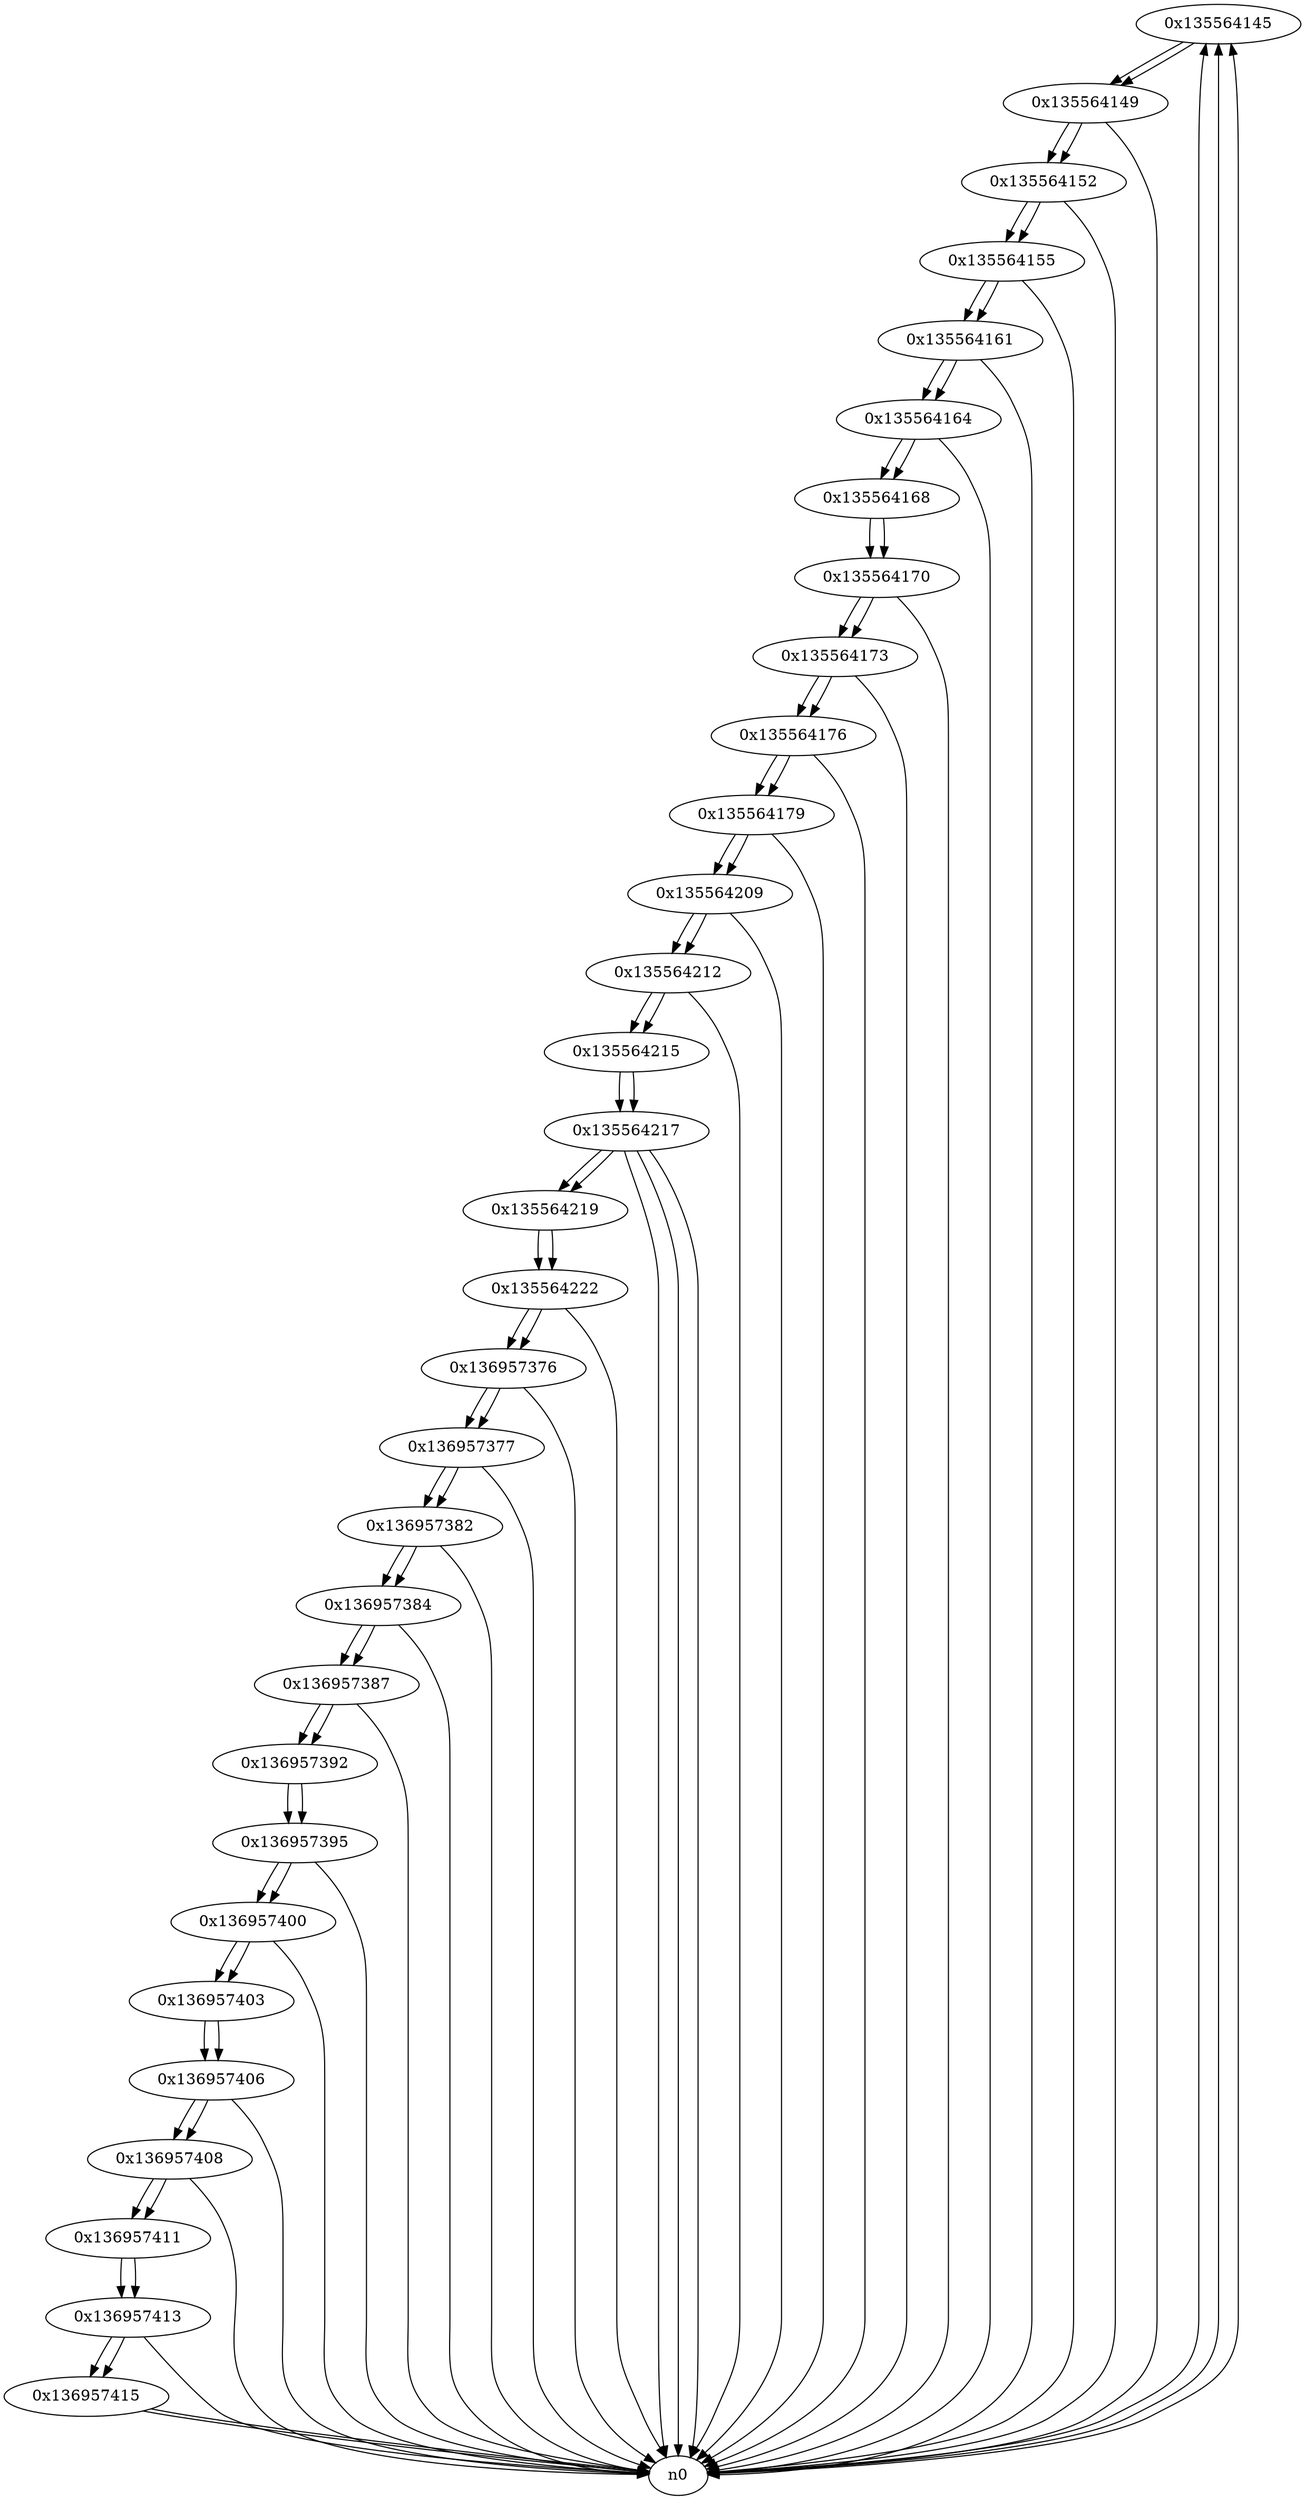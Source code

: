 digraph G{
/* nodes */
  n1 [label="0x135564145"]
  n2 [label="0x135564149"]
  n3 [label="0x135564152"]
  n4 [label="0x135564155"]
  n5 [label="0x135564161"]
  n6 [label="0x135564164"]
  n7 [label="0x135564168"]
  n8 [label="0x135564170"]
  n9 [label="0x135564173"]
  n10 [label="0x135564176"]
  n11 [label="0x135564179"]
  n12 [label="0x135564209"]
  n13 [label="0x135564212"]
  n14 [label="0x135564215"]
  n15 [label="0x135564217"]
  n16 [label="0x135564219"]
  n17 [label="0x135564222"]
  n18 [label="0x136957376"]
  n19 [label="0x136957377"]
  n20 [label="0x136957382"]
  n21 [label="0x136957384"]
  n22 [label="0x136957387"]
  n23 [label="0x136957392"]
  n24 [label="0x136957395"]
  n25 [label="0x136957400"]
  n26 [label="0x136957403"]
  n27 [label="0x136957406"]
  n28 [label="0x136957408"]
  n29 [label="0x136957411"]
  n30 [label="0x136957413"]
  n31 [label="0x136957415"]
/* edges */
n1 -> n2;
n0 -> n1;
n0 -> n1;
n0 -> n1;
n2 -> n3;
n2 -> n0;
n1 -> n2;
n3 -> n4;
n3 -> n0;
n2 -> n3;
n4 -> n5;
n4 -> n0;
n3 -> n4;
n5 -> n6;
n5 -> n0;
n4 -> n5;
n6 -> n7;
n6 -> n0;
n5 -> n6;
n7 -> n8;
n6 -> n7;
n8 -> n9;
n8 -> n0;
n7 -> n8;
n9 -> n10;
n9 -> n0;
n8 -> n9;
n10 -> n11;
n10 -> n0;
n9 -> n10;
n11 -> n12;
n11 -> n0;
n10 -> n11;
n12 -> n13;
n12 -> n0;
n11 -> n12;
n13 -> n14;
n13 -> n0;
n12 -> n13;
n14 -> n15;
n13 -> n14;
n15 -> n16;
n15 -> n0;
n15 -> n0;
n15 -> n0;
n14 -> n15;
n16 -> n17;
n15 -> n16;
n17 -> n18;
n17 -> n0;
n16 -> n17;
n18 -> n19;
n18 -> n0;
n17 -> n18;
n19 -> n20;
n19 -> n0;
n18 -> n19;
n20 -> n21;
n20 -> n0;
n19 -> n20;
n21 -> n22;
n21 -> n0;
n20 -> n21;
n22 -> n23;
n22 -> n0;
n21 -> n22;
n23 -> n24;
n22 -> n23;
n24 -> n25;
n24 -> n0;
n23 -> n24;
n25 -> n26;
n25 -> n0;
n24 -> n25;
n26 -> n27;
n25 -> n26;
n27 -> n28;
n27 -> n0;
n26 -> n27;
n28 -> n29;
n28 -> n0;
n27 -> n28;
n29 -> n30;
n28 -> n29;
n30 -> n31;
n30 -> n0;
n29 -> n30;
n31 -> n0;
n31 -> n0;
n30 -> n31;
}
